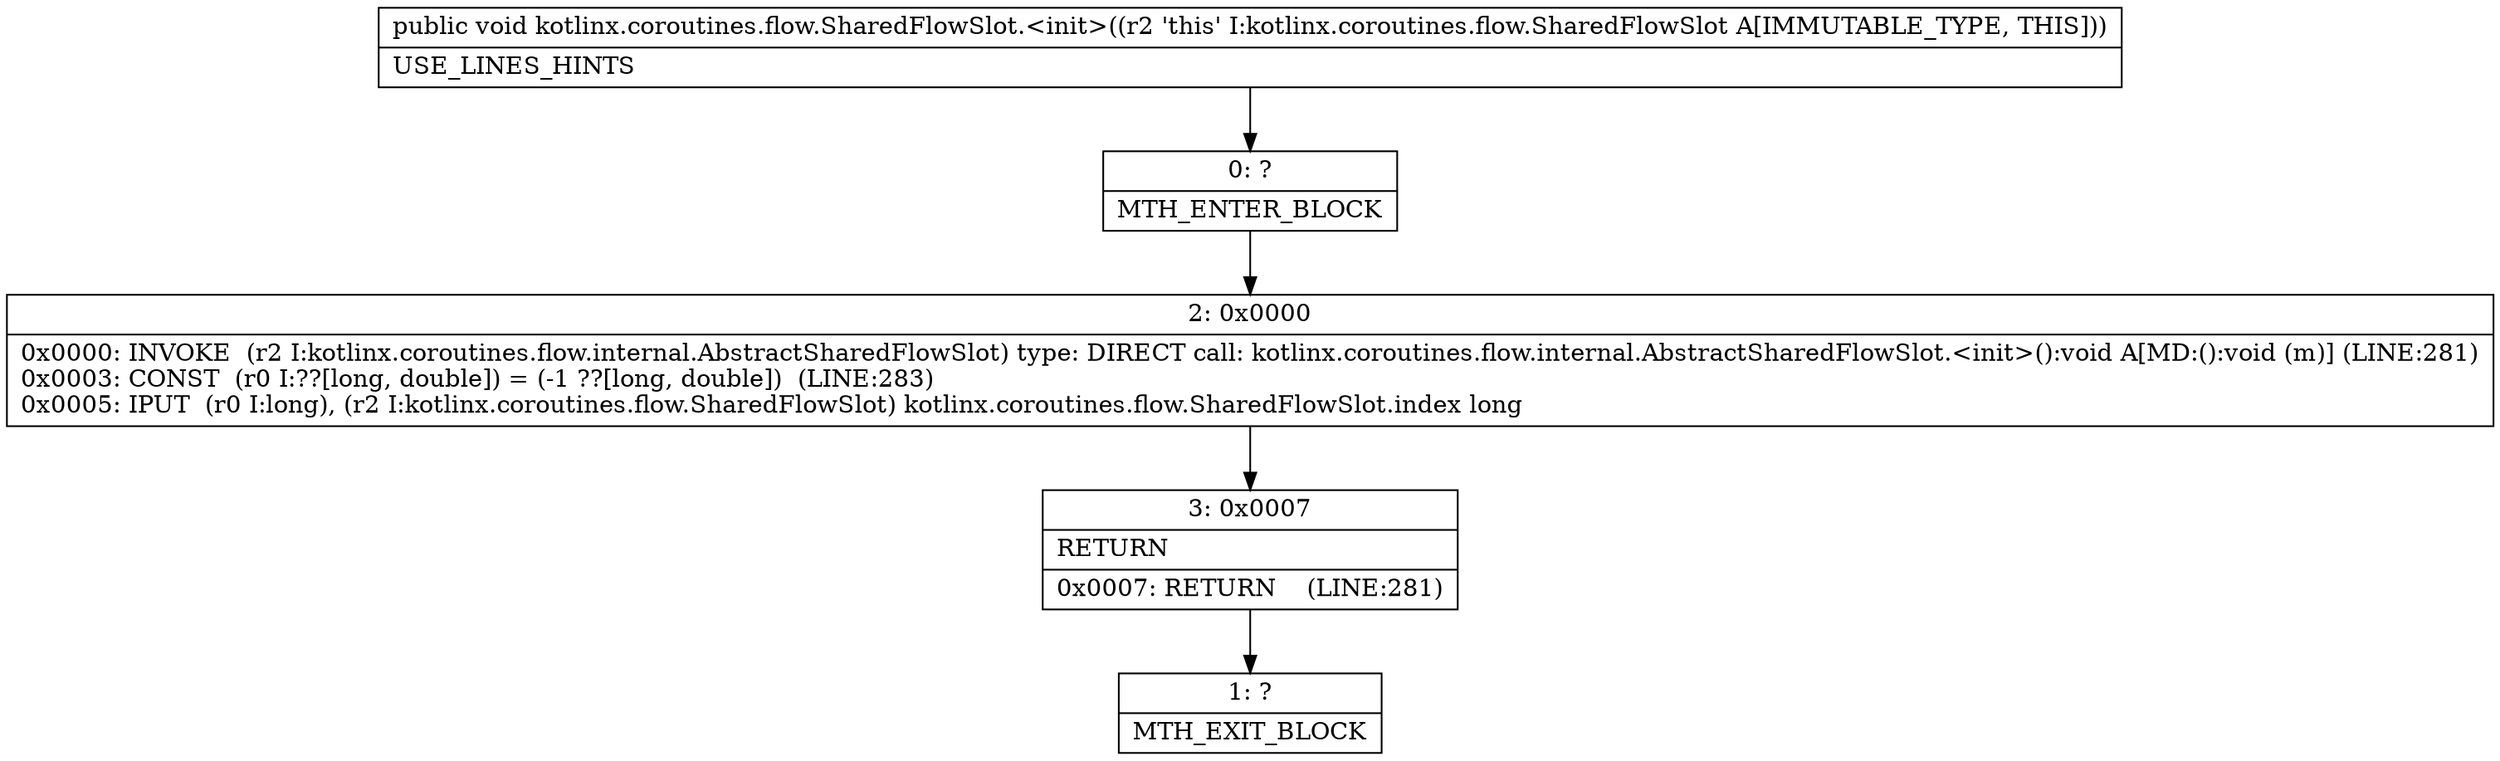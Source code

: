 digraph "CFG forkotlinx.coroutines.flow.SharedFlowSlot.\<init\>()V" {
Node_0 [shape=record,label="{0\:\ ?|MTH_ENTER_BLOCK\l}"];
Node_2 [shape=record,label="{2\:\ 0x0000|0x0000: INVOKE  (r2 I:kotlinx.coroutines.flow.internal.AbstractSharedFlowSlot) type: DIRECT call: kotlinx.coroutines.flow.internal.AbstractSharedFlowSlot.\<init\>():void A[MD:():void (m)] (LINE:281)\l0x0003: CONST  (r0 I:??[long, double]) = (\-1 ??[long, double])  (LINE:283)\l0x0005: IPUT  (r0 I:long), (r2 I:kotlinx.coroutines.flow.SharedFlowSlot) kotlinx.coroutines.flow.SharedFlowSlot.index long \l}"];
Node_3 [shape=record,label="{3\:\ 0x0007|RETURN\l|0x0007: RETURN    (LINE:281)\l}"];
Node_1 [shape=record,label="{1\:\ ?|MTH_EXIT_BLOCK\l}"];
MethodNode[shape=record,label="{public void kotlinx.coroutines.flow.SharedFlowSlot.\<init\>((r2 'this' I:kotlinx.coroutines.flow.SharedFlowSlot A[IMMUTABLE_TYPE, THIS]))  | USE_LINES_HINTS\l}"];
MethodNode -> Node_0;Node_0 -> Node_2;
Node_2 -> Node_3;
Node_3 -> Node_1;
}

